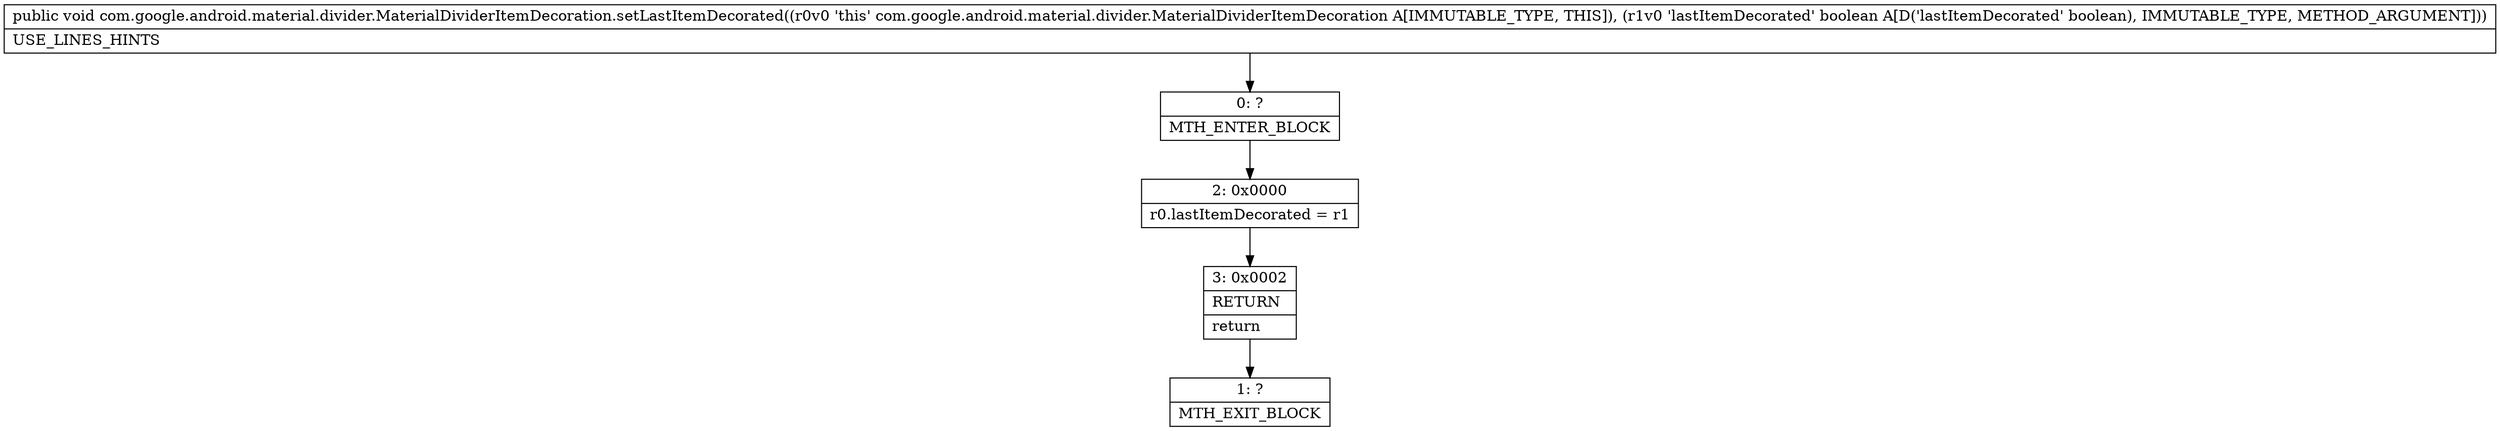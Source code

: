 digraph "CFG forcom.google.android.material.divider.MaterialDividerItemDecoration.setLastItemDecorated(Z)V" {
Node_0 [shape=record,label="{0\:\ ?|MTH_ENTER_BLOCK\l}"];
Node_2 [shape=record,label="{2\:\ 0x0000|r0.lastItemDecorated = r1\l}"];
Node_3 [shape=record,label="{3\:\ 0x0002|RETURN\l|return\l}"];
Node_1 [shape=record,label="{1\:\ ?|MTH_EXIT_BLOCK\l}"];
MethodNode[shape=record,label="{public void com.google.android.material.divider.MaterialDividerItemDecoration.setLastItemDecorated((r0v0 'this' com.google.android.material.divider.MaterialDividerItemDecoration A[IMMUTABLE_TYPE, THIS]), (r1v0 'lastItemDecorated' boolean A[D('lastItemDecorated' boolean), IMMUTABLE_TYPE, METHOD_ARGUMENT]))  | USE_LINES_HINTS\l}"];
MethodNode -> Node_0;Node_0 -> Node_2;
Node_2 -> Node_3;
Node_3 -> Node_1;
}


